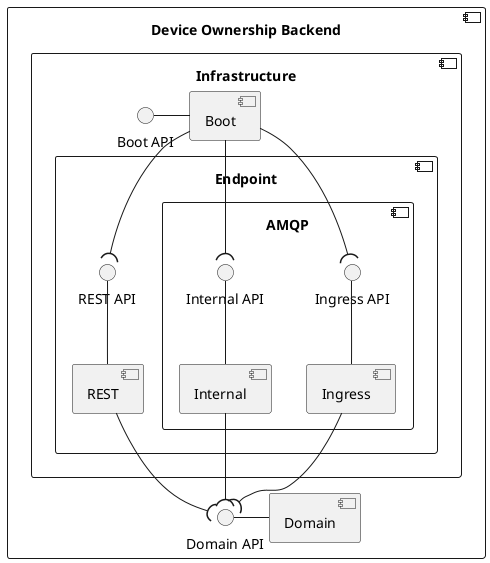 @startuml device-commander-backend

component "Device Ownership Backend" {
    component "Domain" as DOM
    component "Infrastructure" as INFRA {
        component "Boot" as BOOT
        component "Endpoint" as ENDPOINT {
            component "AMQP" as AMQP {
                component "Ingress" as INGRESS
                component "Internal" as INTERNAL
                interface "Ingress API" as INGRESS_API
                interface "Internal API" as INTERNAL_API
            }
            component "REST" as REST 
            interface "REST API" as REST_API
        }
        interface "Boot API" as BOOT_API
    }

    interface "Domain API" as DOM_API

    DOM_API - DOM

    REST_API -- REST

    INGRESS_API -- INGRESS
    INTERNAL_API -- INTERNAL

    BOOT_API - BOOT

    INGRESS --( DOM_API
    INTERNAL --( DOM_API
    REST --( DOM_API
    BOOT --( INTERNAL_API
    BOOT --( INGRESS_API
    BOOT --( REST_API
}

@enduml
